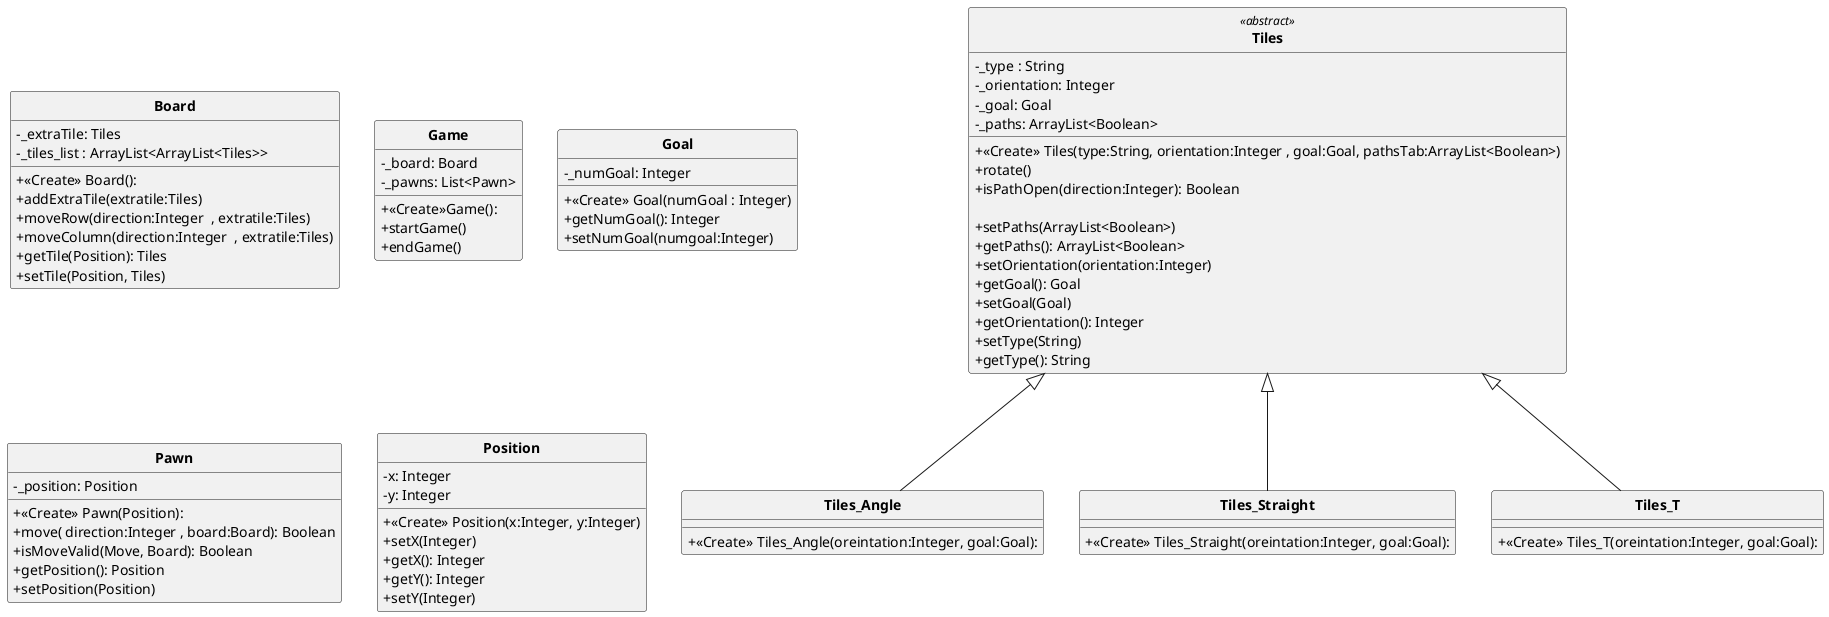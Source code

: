 @startuml

'https://plantuml.com/class-diagram
skinparam classAttributeIconSize 0
skinparam classFontStyle Bold
skinparam style strictuml

class Board {
  - _extraTile: Tiles
  - _tiles_list : ArrayList<ArrayList<Tiles>>
  + <<Create>> Board():
  + addExtraTile(extratile:Tiles)
  + moveRow(direction:Integer  , extratile:Tiles)
  + moveColumn(direction:Integer  , extratile:Tiles)
  + getTile(Position): Tiles
  + setTile(Position, Tiles)
}

class Game {
  + <<Create>>Game():
  - _board: Board
  - _pawns: List<Pawn>
  + startGame()
  + endGame()

}

class Goal {
  - _numGoal: Integer
  + <<Create>> Goal(numGoal : Integer)
  + getNumGoal(): Integer
  + setNumGoal(numgoal:Integer)
}



class Pawn {

  - _position: Position
  + <<Create>> Pawn(Position):
  + move( direction:Integer , board:Board): Boolean
  + isMoveValid(Move, Board): Boolean
  + getPosition(): Position
  + setPosition(Position)
}
class Position {
    - x: Integer
  - y: Integer
  + <<Create>> Position(x:Integer, y:Integer)
  + setX(Integer)
  + getX(): Integer
  + getY(): Integer
  + setY(Integer)
}
class Tiles <<abstract>> {
    - _type : String
  -  _orientation: Integer
  -  _goal: Goal
  -  _paths: ArrayList<Boolean>
  + <<Create>> Tiles(type:String, orientation:Integer , goal:Goal, pathsTab:ArrayList<Boolean>)
  + rotate()
    + isPathOpen(direction:Integer): Boolean

  + setPaths(ArrayList<Boolean>)
  + getPaths(): ArrayList<Boolean>
  + setOrientation(orientation:Integer)
  + getGoal(): Goal
  + setGoal(Goal)
  + getOrientation(): Integer
  + setType(String)
  + getType(): String
}
class Tiles_Angle extends Tiles {
  + <<Create>> Tiles_Angle(oreintation:Integer, goal:Goal):
}
class Tiles_Straight extends Tiles {
  + <<Create>> Tiles_Straight(oreintation:Integer, goal:Goal):
}

class Tiles_T extends Tiles {
  + <<Create>> Tiles_T(oreintation:Integer, goal:Goal):
}



@enduml
